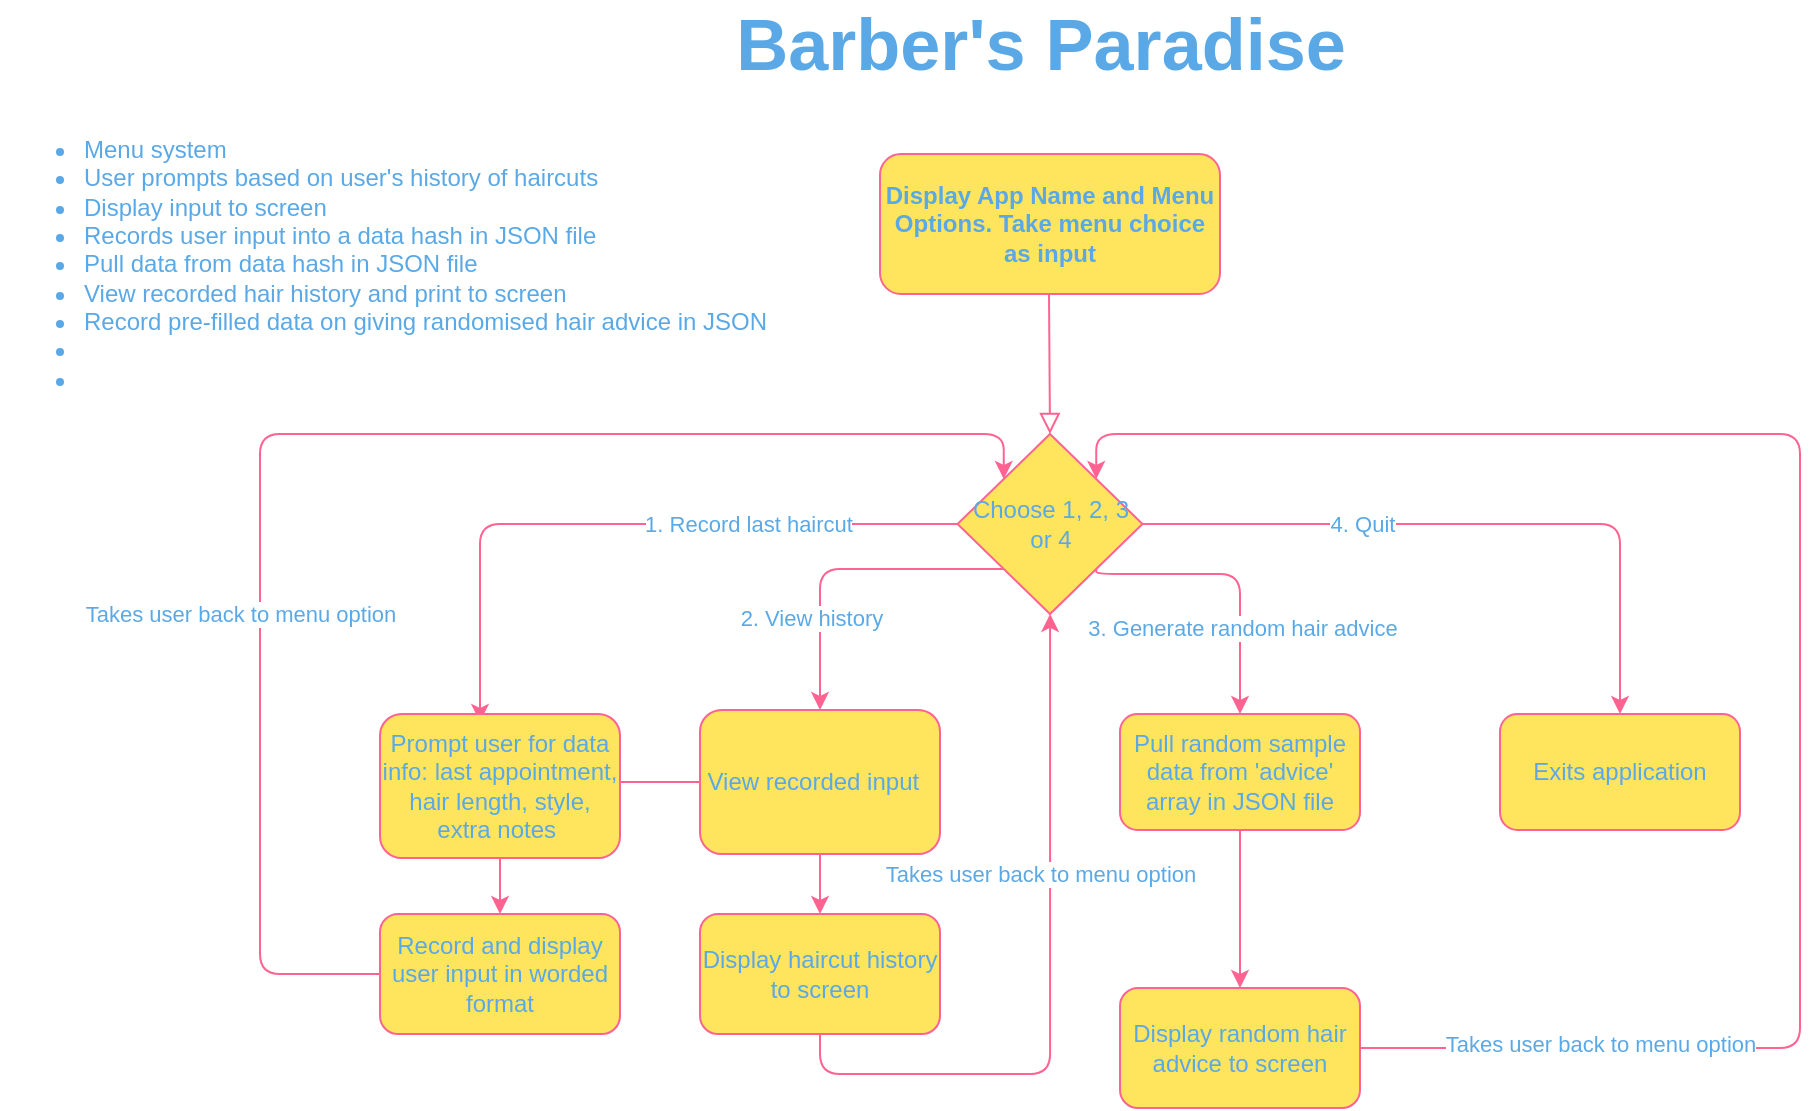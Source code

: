 <mxfile version="14.2.4" type="device"><diagram id="C5RBs43oDa-KdzZeNtuy" name="Page-1"><mxGraphModel dx="2173" dy="4219" grid="1" gridSize="10" guides="1" tooltips="1" connect="1" arrows="1" fold="1" page="1" pageScale="1" pageWidth="827" pageHeight="1169" math="0" shadow="0"><root><mxCell id="WIyWlLk6GJQsqaUBKTNV-0"/><mxCell id="WIyWlLk6GJQsqaUBKTNV-1" parent="WIyWlLk6GJQsqaUBKTNV-0"/><mxCell id="WIyWlLk6GJQsqaUBKTNV-2" value="" style="rounded=0;html=1;jettySize=auto;orthogonalLoop=1;fontSize=11;endArrow=block;endFill=0;endSize=8;strokeWidth=1;shadow=0;labelBackgroundColor=none;edgeStyle=orthogonalEdgeStyle;strokeColor=#FF6392;fontColor=#5AA9E6;entryX=0.5;entryY=0;entryDx=0;entryDy=0;" parent="WIyWlLk6GJQsqaUBKTNV-1" target="DWl2UjoiT1uFiezP7gkm-3" edge="1"><mxGeometry relative="1" as="geometry"><mxPoint x="444.5" y="-3340" as="sourcePoint"/><mxPoint x="444.5" y="-3300" as="targetPoint"/></mxGeometry></mxCell><mxCell id="WIyWlLk6GJQsqaUBKTNV-3" value="&lt;b&gt;Display App Name and Menu Options. Take menu choice as input&lt;/b&gt;" style="rounded=1;whiteSpace=wrap;html=1;fontSize=12;glass=0;strokeWidth=1;shadow=0;fillColor=#FFE45E;strokeColor=#FF6392;fontColor=#5AA9E6;" parent="WIyWlLk6GJQsqaUBKTNV-1" vertex="1"><mxGeometry x="360" y="-3410" width="170" height="70" as="geometry"/></mxCell><mxCell id="DWl2UjoiT1uFiezP7gkm-1" value="&lt;ul&gt;&lt;li&gt;Menu system&lt;/li&gt;&lt;li&gt;&lt;span&gt;User prompts based on user's history of haircuts&amp;nbsp;&lt;/span&gt;&lt;br&gt;&lt;/li&gt;&lt;li&gt;&lt;span&gt;Display input to screen&lt;/span&gt;&lt;/li&gt;&lt;li&gt;&lt;span&gt;Records user input into a data hash in JSON file&lt;/span&gt;&lt;/li&gt;&lt;li&gt;&lt;span&gt;Pull data from data hash in JSON file&lt;/span&gt;&lt;/li&gt;&lt;li&gt;&lt;span&gt;View recorded hair history and print to screen&lt;/span&gt;&lt;/li&gt;&lt;li&gt;Record pre-filled data on giving randomised hair advice in JSON&lt;/li&gt;&lt;li&gt;&lt;br&gt;&lt;/li&gt;&lt;li&gt;&lt;br&gt;&lt;/li&gt;&lt;/ul&gt;" style="text;html=1;align=left;verticalAlign=middle;resizable=0;points=[];autosize=1;fontColor=#5AA9E6;rotation=0;imageAspect=0;" vertex="1" parent="WIyWlLk6GJQsqaUBKTNV-1"><mxGeometry x="-80" y="-3430" width="400" height="150" as="geometry"/></mxCell><mxCell id="DWl2UjoiT1uFiezP7gkm-21" value="" style="edgeStyle=orthogonalEdgeStyle;curved=0;rounded=1;sketch=0;orthogonalLoop=1;jettySize=auto;html=1;strokeColor=#FF6392;fillColor=#FFE45E;fontColor=#5AA9E6;entryX=0.5;entryY=0;entryDx=0;entryDy=0;" edge="1" parent="WIyWlLk6GJQsqaUBKTNV-1" source="DWl2UjoiT1uFiezP7gkm-3"><mxGeometry relative="1" as="geometry"><mxPoint x="160" y="-3126" as="targetPoint"/><Array as="points"><mxPoint x="160" y="-3225"/></Array></mxGeometry></mxCell><mxCell id="DWl2UjoiT1uFiezP7gkm-39" value="1. Record last haircut" style="edgeLabel;html=1;align=center;verticalAlign=middle;resizable=0;points=[];fontColor=#5AA9E6;" vertex="1" connectable="0" parent="DWl2UjoiT1uFiezP7gkm-21"><mxGeometry x="-0.378" relative="1" as="geometry"><mxPoint as="offset"/></mxGeometry></mxCell><mxCell id="DWl2UjoiT1uFiezP7gkm-26" style="edgeStyle=orthogonalEdgeStyle;curved=0;rounded=1;sketch=0;orthogonalLoop=1;jettySize=auto;html=1;exitX=0;exitY=1;exitDx=0;exitDy=0;entryX=0.5;entryY=0;entryDx=0;entryDy=0;strokeColor=#FF6392;fillColor=#FFE45E;fontColor=#5AA9E6;" edge="1" parent="WIyWlLk6GJQsqaUBKTNV-1" source="DWl2UjoiT1uFiezP7gkm-3" target="DWl2UjoiT1uFiezP7gkm-25"><mxGeometry relative="1" as="geometry"/></mxCell><mxCell id="DWl2UjoiT1uFiezP7gkm-27" value="2. View history&amp;nbsp;" style="edgeLabel;html=1;align=center;verticalAlign=middle;resizable=0;points=[];fontColor=#5AA9E6;" vertex="1" connectable="0" parent="DWl2UjoiT1uFiezP7gkm-26"><mxGeometry x="0.432" y="-3" relative="1" as="geometry"><mxPoint as="offset"/></mxGeometry></mxCell><mxCell id="DWl2UjoiT1uFiezP7gkm-33" style="edgeStyle=orthogonalEdgeStyle;curved=0;rounded=1;sketch=0;orthogonalLoop=1;jettySize=auto;html=1;exitX=1;exitY=1;exitDx=0;exitDy=0;strokeColor=#FF6392;fillColor=#FFE45E;fontColor=#5AA9E6;entryX=0.5;entryY=0;entryDx=0;entryDy=0;" edge="1" parent="WIyWlLk6GJQsqaUBKTNV-1" source="DWl2UjoiT1uFiezP7gkm-3" target="DWl2UjoiT1uFiezP7gkm-32"><mxGeometry relative="1" as="geometry"><mxPoint x="530" y="-3140" as="targetPoint"/><Array as="points"><mxPoint x="468" y="-3200"/><mxPoint x="540" y="-3200"/><mxPoint x="540" y="-3130"/></Array></mxGeometry></mxCell><mxCell id="DWl2UjoiT1uFiezP7gkm-34" value="3. Generate random hair advice" style="edgeLabel;html=1;align=center;verticalAlign=middle;resizable=0;points=[];fontColor=#5AA9E6;" vertex="1" connectable="0" parent="DWl2UjoiT1uFiezP7gkm-33"><mxGeometry x="0.403" y="1" relative="1" as="geometry"><mxPoint as="offset"/></mxGeometry></mxCell><mxCell id="DWl2UjoiT1uFiezP7gkm-36" style="edgeStyle=orthogonalEdgeStyle;curved=0;rounded=1;sketch=0;orthogonalLoop=1;jettySize=auto;html=1;exitX=1;exitY=0.5;exitDx=0;exitDy=0;entryX=0.5;entryY=0;entryDx=0;entryDy=0;strokeColor=#FF6392;fillColor=#FFE45E;fontColor=#5AA9E6;" edge="1" parent="WIyWlLk6GJQsqaUBKTNV-1" source="DWl2UjoiT1uFiezP7gkm-3" target="DWl2UjoiT1uFiezP7gkm-35"><mxGeometry relative="1" as="geometry"/></mxCell><mxCell id="DWl2UjoiT1uFiezP7gkm-37" value="4. Quit" style="edgeLabel;html=1;align=center;verticalAlign=middle;resizable=0;points=[];fontColor=#5AA9E6;" vertex="1" connectable="0" parent="DWl2UjoiT1uFiezP7gkm-36"><mxGeometry x="-0.399" relative="1" as="geometry"><mxPoint x="8.75" as="offset"/></mxGeometry></mxCell><mxCell id="DWl2UjoiT1uFiezP7gkm-3" value="Choose 1, 2, 3 or 4" style="rhombus;whiteSpace=wrap;html=1;rounded=0;sketch=0;strokeColor=#FF6392;fillColor=#FFE45E;fontColor=#5AA9E6;" vertex="1" parent="WIyWlLk6GJQsqaUBKTNV-1"><mxGeometry x="398.75" y="-3270" width="92.5" height="90" as="geometry"/></mxCell><mxCell id="DWl2UjoiT1uFiezP7gkm-49" value="" style="edgeStyle=orthogonalEdgeStyle;curved=0;rounded=1;sketch=0;orthogonalLoop=1;jettySize=auto;html=1;strokeColor=#FF6392;fillColor=#FFE45E;fontColor=#5AA9E6;" edge="1" parent="WIyWlLk6GJQsqaUBKTNV-1" source="DWl2UjoiT1uFiezP7gkm-25" target="DWl2UjoiT1uFiezP7gkm-48"><mxGeometry relative="1" as="geometry"/></mxCell><mxCell id="DWl2UjoiT1uFiezP7gkm-54" value="" style="edgeStyle=orthogonalEdgeStyle;curved=0;rounded=1;sketch=0;orthogonalLoop=1;jettySize=auto;html=1;strokeColor=#FF6392;fillColor=#FFE45E;fontColor=#5AA9E6;" edge="1" parent="WIyWlLk6GJQsqaUBKTNV-1" source="DWl2UjoiT1uFiezP7gkm-25" target="DWl2UjoiT1uFiezP7gkm-53"><mxGeometry relative="1" as="geometry"/></mxCell><mxCell id="DWl2UjoiT1uFiezP7gkm-25" value="View recorded input&amp;nbsp;&amp;nbsp;" style="rounded=1;whiteSpace=wrap;html=1;sketch=0;strokeColor=#FF6392;fillColor=#FFE45E;fontColor=#5AA9E6;" vertex="1" parent="WIyWlLk6GJQsqaUBKTNV-1"><mxGeometry x="270" y="-3132" width="120" height="72" as="geometry"/></mxCell><mxCell id="DWl2UjoiT1uFiezP7gkm-45" value="" style="edgeStyle=orthogonalEdgeStyle;curved=0;rounded=1;sketch=0;orthogonalLoop=1;jettySize=auto;html=1;strokeColor=#FF6392;fillColor=#FFE45E;fontColor=#5AA9E6;" edge="1" parent="WIyWlLk6GJQsqaUBKTNV-1" source="DWl2UjoiT1uFiezP7gkm-32" target="DWl2UjoiT1uFiezP7gkm-44"><mxGeometry relative="1" as="geometry"/></mxCell><mxCell id="DWl2UjoiT1uFiezP7gkm-32" value="Pull random sample data from 'advice' array in JSON file" style="rounded=1;whiteSpace=wrap;html=1;sketch=0;strokeColor=#FF6392;fillColor=#FFE45E;fontColor=#5AA9E6;" vertex="1" parent="WIyWlLk6GJQsqaUBKTNV-1"><mxGeometry x="480" y="-3130" width="120" height="58" as="geometry"/></mxCell><mxCell id="DWl2UjoiT1uFiezP7gkm-35" value="Exits application" style="rounded=1;whiteSpace=wrap;html=1;sketch=0;strokeColor=#FF6392;fillColor=#FFE45E;fontColor=#5AA9E6;" vertex="1" parent="WIyWlLk6GJQsqaUBKTNV-1"><mxGeometry x="670" y="-3130" width="120" height="58" as="geometry"/></mxCell><mxCell id="DWl2UjoiT1uFiezP7gkm-40" value="&lt;font style=&quot;font-size: 36px&quot;&gt;&lt;b&gt;Barber's Paradise&lt;/b&gt;&lt;/font&gt;" style="text;html=1;align=center;verticalAlign=middle;resizable=0;points=[];autosize=1;fontColor=#5AA9E6;" vertex="1" parent="WIyWlLk6GJQsqaUBKTNV-1"><mxGeometry x="280" y="-3480" width="320" height="30" as="geometry"/></mxCell><mxCell id="DWl2UjoiT1uFiezP7gkm-46" style="edgeStyle=orthogonalEdgeStyle;curved=0;rounded=1;sketch=0;orthogonalLoop=1;jettySize=auto;html=1;exitX=1;exitY=0.5;exitDx=0;exitDy=0;strokeColor=#FF6392;fillColor=#FFE45E;fontColor=#5AA9E6;entryX=1;entryY=0;entryDx=0;entryDy=0;" edge="1" parent="WIyWlLk6GJQsqaUBKTNV-1" source="DWl2UjoiT1uFiezP7gkm-44" target="DWl2UjoiT1uFiezP7gkm-3"><mxGeometry relative="1" as="geometry"><Array as="points"><mxPoint x="820" y="-2963"/><mxPoint x="820" y="-3270"/><mxPoint x="468" y="-3270"/></Array></mxGeometry></mxCell><mxCell id="DWl2UjoiT1uFiezP7gkm-47" value="Takes user back to menu option&lt;br&gt;" style="edgeLabel;html=1;align=center;verticalAlign=middle;resizable=0;points=[];fontColor=#5AA9E6;" vertex="1" connectable="0" parent="DWl2UjoiT1uFiezP7gkm-46"><mxGeometry x="-0.696" y="2" relative="1" as="geometry"><mxPoint x="-17" as="offset"/></mxGeometry></mxCell><mxCell id="DWl2UjoiT1uFiezP7gkm-44" value="Display random hair advice to screen" style="whiteSpace=wrap;html=1;rounded=1;fontColor=#5AA9E6;strokeColor=#FF6392;fillColor=#FFE45E;sketch=0;" vertex="1" parent="WIyWlLk6GJQsqaUBKTNV-1"><mxGeometry x="480" y="-2993" width="120" height="60" as="geometry"/></mxCell><mxCell id="DWl2UjoiT1uFiezP7gkm-50" style="edgeStyle=orthogonalEdgeStyle;curved=0;rounded=1;sketch=0;orthogonalLoop=1;jettySize=auto;html=1;exitX=0;exitY=0.5;exitDx=0;exitDy=0;entryX=0;entryY=0;entryDx=0;entryDy=0;strokeColor=#FF6392;fillColor=#FFE45E;fontColor=#5AA9E6;" edge="1" parent="WIyWlLk6GJQsqaUBKTNV-1" source="DWl2UjoiT1uFiezP7gkm-48" target="DWl2UjoiT1uFiezP7gkm-3"><mxGeometry relative="1" as="geometry"><Array as="points"><mxPoint x="50" y="-3000"/><mxPoint x="50" y="-3270"/><mxPoint x="422" y="-3270"/></Array></mxGeometry></mxCell><mxCell id="DWl2UjoiT1uFiezP7gkm-48" value="Record and display user input in worded format" style="whiteSpace=wrap;html=1;rounded=1;fontColor=#5AA9E6;strokeColor=#FF6392;fillColor=#FFE45E;sketch=0;" vertex="1" parent="WIyWlLk6GJQsqaUBKTNV-1"><mxGeometry x="110" y="-3030" width="120" height="60" as="geometry"/></mxCell><mxCell id="DWl2UjoiT1uFiezP7gkm-51" value="Takes user back to menu option&lt;br&gt;" style="edgeLabel;html=1;align=center;verticalAlign=middle;resizable=0;points=[];fontColor=#5AA9E6;" vertex="1" connectable="0" parent="WIyWlLk6GJQsqaUBKTNV-1"><mxGeometry x="40" y="-3180" as="geometry"/></mxCell><mxCell id="DWl2UjoiT1uFiezP7gkm-52" value="Prompt user for data info: last appointment, hair length, style, extra notes&amp;nbsp;" style="rounded=1;whiteSpace=wrap;html=1;sketch=0;strokeColor=#FF6392;fillColor=#FFE45E;fontColor=#5AA9E6;" vertex="1" parent="WIyWlLk6GJQsqaUBKTNV-1"><mxGeometry x="110" y="-3130" width="120" height="72" as="geometry"/></mxCell><mxCell id="DWl2UjoiT1uFiezP7gkm-55" style="edgeStyle=orthogonalEdgeStyle;curved=0;rounded=1;sketch=0;orthogonalLoop=1;jettySize=auto;html=1;exitX=0.5;exitY=1;exitDx=0;exitDy=0;strokeColor=#FF6392;fillColor=#FFE45E;fontColor=#5AA9E6;" edge="1" parent="WIyWlLk6GJQsqaUBKTNV-1" source="DWl2UjoiT1uFiezP7gkm-53" target="DWl2UjoiT1uFiezP7gkm-3"><mxGeometry relative="1" as="geometry"/></mxCell><mxCell id="DWl2UjoiT1uFiezP7gkm-53" value="&lt;span&gt;Display haircut history to screen&lt;/span&gt;" style="whiteSpace=wrap;html=1;rounded=1;fontColor=#5AA9E6;strokeColor=#FF6392;fillColor=#FFE45E;sketch=0;" vertex="1" parent="WIyWlLk6GJQsqaUBKTNV-1"><mxGeometry x="270" y="-3030" width="120" height="60" as="geometry"/></mxCell><mxCell id="DWl2UjoiT1uFiezP7gkm-56" value="Takes user back to menu option&lt;br&gt;" style="edgeLabel;html=1;align=center;verticalAlign=middle;resizable=0;points=[];fontColor=#5AA9E6;" vertex="1" connectable="0" parent="WIyWlLk6GJQsqaUBKTNV-1"><mxGeometry x="440" y="-3050" as="geometry"/></mxCell></root></mxGraphModel></diagram></mxfile>
